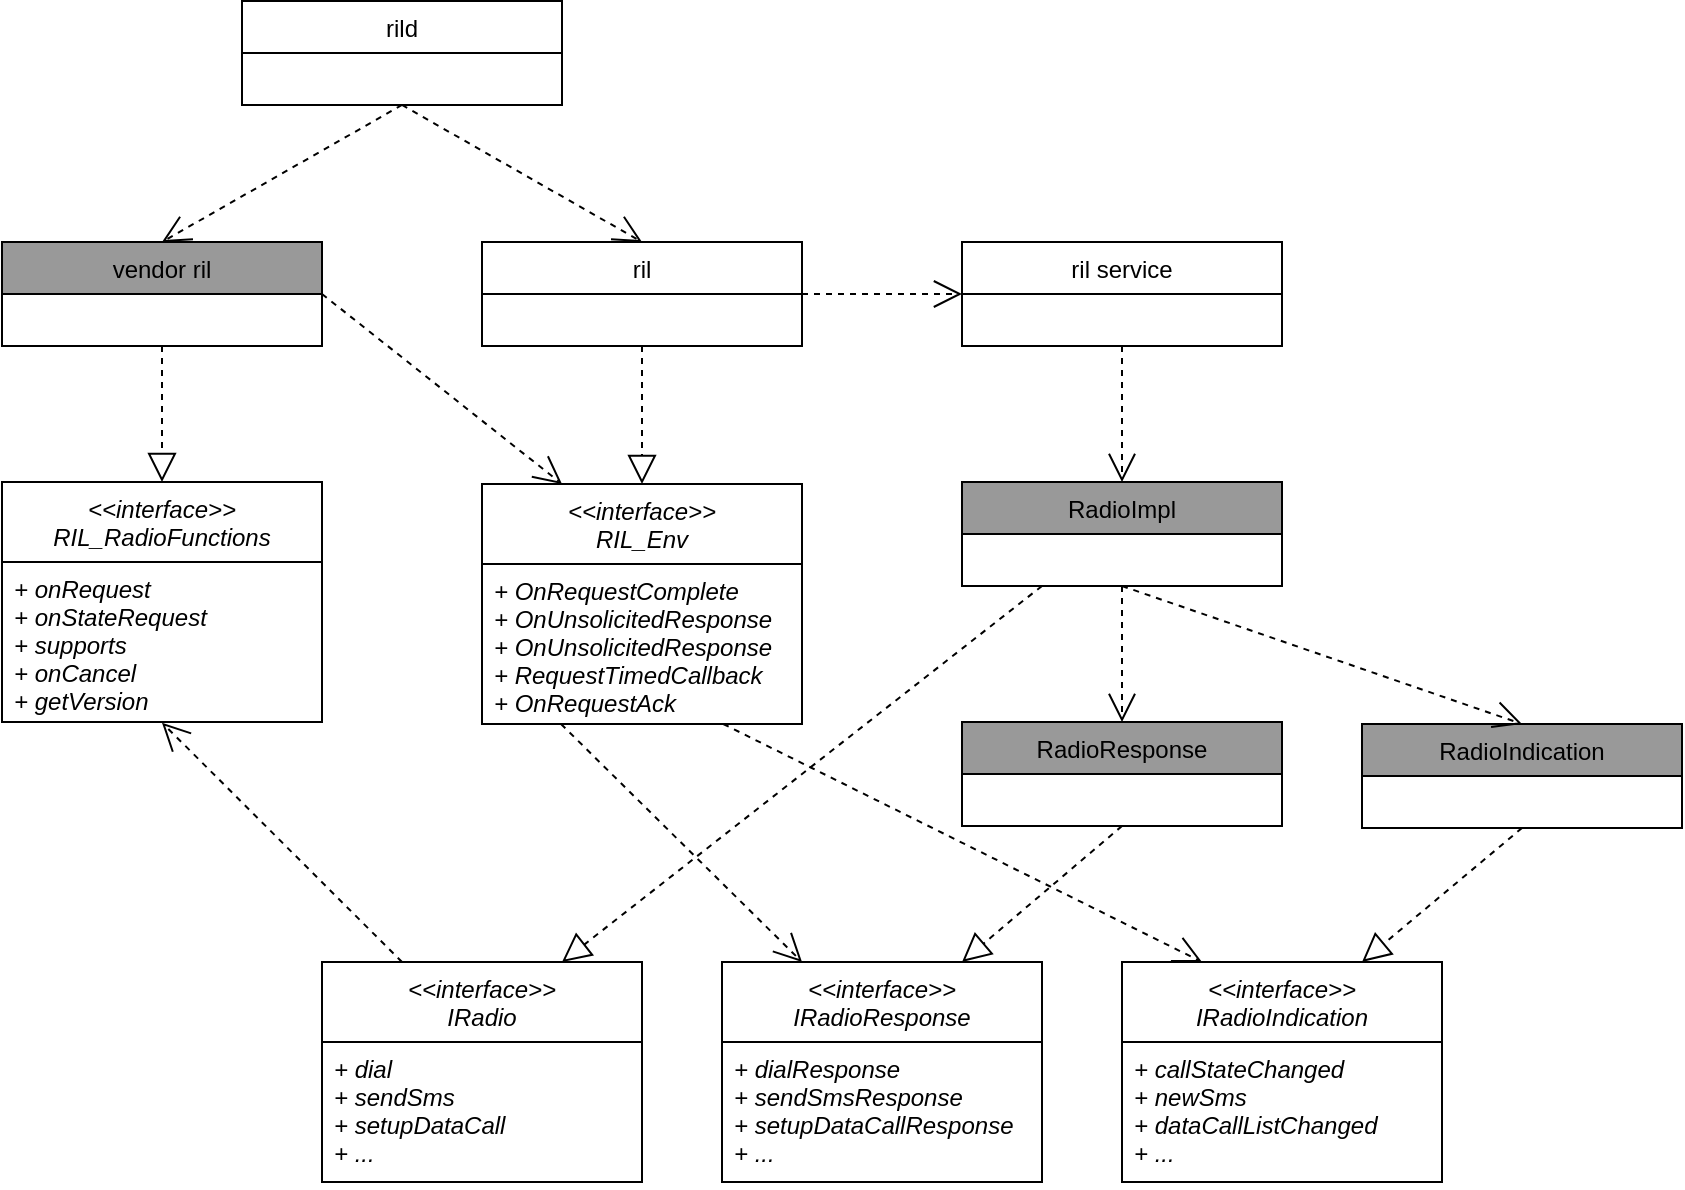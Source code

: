<mxfile version="12.0.2" type="device" pages="1"><diagram id="HmWh5IlTdXiSQMPUUh-d" name="Page-1"><mxGraphModel dx="1185" dy="1797" grid="1" gridSize="10" guides="1" tooltips="1" connect="1" arrows="1" fold="1" page="1" pageScale="1" pageWidth="827" pageHeight="1169" math="0" shadow="0"><root><mxCell id="0"/><mxCell id="1" parent="0"/><mxCell id="Ei1LKKe3Ay6bZ2blesns-51" value="&lt;&lt;interface&gt;&gt;&#10;RIL_Env" style="swimlane;fontStyle=2;childLayout=stackLayout;horizontal=1;startSize=40;fillColor=none;horizontalStack=0;resizeParent=1;resizeParentMax=0;resizeLast=0;collapsible=1;marginBottom=0;" parent="1" vertex="1"><mxGeometry x="480" y="241" width="160" height="120" as="geometry"><mxRectangle x="240" y="40" width="90" height="26" as="alternateBounds"/></mxGeometry></mxCell><mxCell id="Ei1LKKe3Ay6bZ2blesns-52" value="+ OnRequestComplete&#10;+ OnUnsolicitedResponse&#10;+ OnUnsolicitedResponse&#10;+ RequestTimedCallback&#10;+ OnRequestAck" style="text;strokeColor=none;fillColor=none;align=left;verticalAlign=top;spacingLeft=4;spacingRight=4;overflow=hidden;rotatable=0;points=[[0,0.5],[1,0.5]];portConstraint=eastwest;fontStyle=2" parent="Ei1LKKe3Ay6bZ2blesns-51" vertex="1"><mxGeometry y="40" width="160" height="80" as="geometry"/></mxCell><mxCell id="Ei1LKKe3Ay6bZ2blesns-53" value="" style="endArrow=open;endSize=12;dashed=1;html=1;entryX=0.25;entryY=0;entryDx=0;entryDy=0;exitX=1;exitY=0.5;exitDx=0;exitDy=0;" parent="1" source="Ei1LKKe3Ay6bZ2blesns-64" target="Ei1LKKe3Ay6bZ2blesns-51" edge="1"><mxGeometry width="160" relative="1" as="geometry"><mxPoint x="240" y="340" as="sourcePoint"/><mxPoint x="400" y="340" as="targetPoint"/></mxGeometry></mxCell><mxCell id="Ei1LKKe3Ay6bZ2blesns-58" value="rild" style="swimlane;fontStyle=0;childLayout=stackLayout;horizontal=1;startSize=26;fillColor=none;horizontalStack=0;resizeParent=1;resizeParentMax=0;resizeLast=0;collapsible=1;marginBottom=0;" parent="1" vertex="1"><mxGeometry x="360" y="-0.5" width="160" height="52" as="geometry"/></mxCell><mxCell id="Ei1LKKe3Ay6bZ2blesns-62" value="ril" style="swimlane;fontStyle=0;childLayout=stackLayout;horizontal=1;startSize=26;fillColor=none;horizontalStack=0;resizeParent=1;resizeParentMax=0;resizeLast=0;collapsible=1;marginBottom=0;" parent="1" vertex="1"><mxGeometry x="480" y="120" width="160" height="52" as="geometry"/></mxCell><mxCell id="Ei1LKKe3Ay6bZ2blesns-63" value="" style="endArrow=block;dashed=1;endFill=0;endSize=12;html=1;entryX=0.5;entryY=0;entryDx=0;entryDy=0;exitX=0.5;exitY=1;exitDx=0;exitDy=0;" parent="1" source="Ei1LKKe3Ay6bZ2blesns-62" target="Ei1LKKe3Ay6bZ2blesns-51" edge="1"><mxGeometry width="160" relative="1" as="geometry"><mxPoint x="240" y="350" as="sourcePoint"/><mxPoint x="400" y="350" as="targetPoint"/></mxGeometry></mxCell><mxCell id="Ei1LKKe3Ay6bZ2blesns-64" value="vendor ril" style="swimlane;fontStyle=0;childLayout=stackLayout;horizontal=1;startSize=26;fillColor=#999999;horizontalStack=0;resizeParent=1;resizeParentMax=0;resizeLast=0;collapsible=1;marginBottom=0;" parent="1" vertex="1"><mxGeometry x="240" y="120" width="160" height="52" as="geometry"/></mxCell><mxCell id="Ei1LKKe3Ay6bZ2blesns-66" value="" style="endArrow=open;endSize=12;dashed=1;html=1;exitX=0.5;exitY=1;exitDx=0;exitDy=0;entryX=0.5;entryY=0;entryDx=0;entryDy=0;" parent="1" source="Ei1LKKe3Ay6bZ2blesns-58" target="Ei1LKKe3Ay6bZ2blesns-64" edge="1"><mxGeometry width="160" relative="1" as="geometry"><mxPoint x="350" y="130" as="sourcePoint"/><mxPoint x="350" y="210" as="targetPoint"/></mxGeometry></mxCell><mxCell id="Ei1LKKe3Ay6bZ2blesns-71" value="&lt;&lt;interface&gt;&gt;&#10;RIL_RadioFunctions" style="swimlane;fontStyle=2;childLayout=stackLayout;horizontal=1;startSize=40;fillColor=none;horizontalStack=0;resizeParent=1;resizeParentMax=0;resizeLast=0;collapsible=1;marginBottom=0;" parent="1" vertex="1"><mxGeometry x="240" y="240" width="160" height="120" as="geometry"><mxRectangle x="240" y="40" width="90" height="26" as="alternateBounds"/></mxGeometry></mxCell><mxCell id="Ei1LKKe3Ay6bZ2blesns-72" value="+ onRequest&#10;+ onStateRequest&#10;+ supports&#10;+ onCancel&#10;+ getVersion" style="text;strokeColor=none;fillColor=none;align=left;verticalAlign=top;spacingLeft=4;spacingRight=4;overflow=hidden;rotatable=0;points=[[0,0.5],[1,0.5]];portConstraint=eastwest;fontStyle=2" parent="Ei1LKKe3Ay6bZ2blesns-71" vertex="1"><mxGeometry y="40" width="160" height="80" as="geometry"/></mxCell><mxCell id="Ei1LKKe3Ay6bZ2blesns-73" value="" style="endArrow=block;dashed=1;endFill=0;endSize=12;html=1;entryX=0.5;entryY=0;entryDx=0;entryDy=0;exitX=0.5;exitY=1;exitDx=0;exitDy=0;" parent="1" source="Ei1LKKe3Ay6bZ2blesns-64" target="Ei1LKKe3Ay6bZ2blesns-71" edge="1"><mxGeometry width="160" relative="1" as="geometry"><mxPoint x="530" y="290" as="sourcePoint"/><mxPoint x="450" y="290" as="targetPoint"/></mxGeometry></mxCell><mxCell id="Ei1LKKe3Ay6bZ2blesns-75" value="" style="endArrow=open;endSize=12;dashed=1;html=1;exitX=0.5;exitY=1;exitDx=0;exitDy=0;entryX=0.5;entryY=0;entryDx=0;entryDy=0;" parent="1" source="Ei1LKKe3Ay6bZ2blesns-58" target="Ei1LKKe3Ay6bZ2blesns-62" edge="1"><mxGeometry width="160" relative="1" as="geometry"><mxPoint x="450" y="61.5" as="sourcePoint"/><mxPoint x="330" y="130" as="targetPoint"/></mxGeometry></mxCell><mxCell id="Ei1LKKe3Ay6bZ2blesns-80" value="ril service" style="swimlane;fontStyle=0;childLayout=stackLayout;horizontal=1;startSize=26;fillColor=none;horizontalStack=0;resizeParent=1;resizeParentMax=0;resizeLast=0;collapsible=1;marginBottom=0;" parent="1" vertex="1"><mxGeometry x="720" y="120" width="160" height="52" as="geometry"/></mxCell><mxCell id="Ei1LKKe3Ay6bZ2blesns-81" value="" style="endArrow=open;endSize=12;dashed=1;html=1;exitX=1;exitY=0.5;exitDx=0;exitDy=0;entryX=0;entryY=0.5;entryDx=0;entryDy=0;" parent="1" source="Ei1LKKe3Ay6bZ2blesns-62" target="Ei1LKKe3Ay6bZ2blesns-80" edge="1"><mxGeometry width="160" relative="1" as="geometry"><mxPoint x="700" y="180.0" as="sourcePoint"/><mxPoint x="820" y="248.5" as="targetPoint"/></mxGeometry></mxCell><mxCell id="Ei1LKKe3Ay6bZ2blesns-84" value="&lt;&lt;interface&gt;&gt;&#10;IRadio" style="swimlane;fontStyle=2;childLayout=stackLayout;horizontal=1;startSize=40;fillColor=none;horizontalStack=0;resizeParent=1;resizeParentMax=0;resizeLast=0;collapsible=1;marginBottom=0;" parent="1" vertex="1"><mxGeometry x="400" y="480" width="160" height="110" as="geometry"><mxRectangle x="240" y="40" width="90" height="26" as="alternateBounds"/></mxGeometry></mxCell><mxCell id="Ei1LKKe3Ay6bZ2blesns-85" value="+ dial&#10;+ sendSms&#10;+ setupDataCall&#10;+ ..." style="text;strokeColor=none;fillColor=none;align=left;verticalAlign=top;spacingLeft=4;spacingRight=4;overflow=hidden;rotatable=0;points=[[0,0.5],[1,0.5]];portConstraint=eastwest;fontStyle=2" parent="Ei1LKKe3Ay6bZ2blesns-84" vertex="1"><mxGeometry y="40" width="160" height="70" as="geometry"/></mxCell><mxCell id="Ei1LKKe3Ay6bZ2blesns-86" value="" style="endArrow=block;dashed=1;endFill=0;endSize=12;html=1;entryX=0.75;entryY=0;entryDx=0;entryDy=0;exitX=0.25;exitY=1;exitDx=0;exitDy=0;" parent="1" source="Ei1LKKe3Ay6bZ2blesns-97" target="Ei1LKKe3Ay6bZ2blesns-84" edge="1"><mxGeometry width="160" relative="1" as="geometry"><mxPoint x="790" y="180" as="sourcePoint"/><mxPoint x="790" y="248.5" as="targetPoint"/></mxGeometry></mxCell><mxCell id="Ei1LKKe3Ay6bZ2blesns-91" value="&lt;&lt;interface&gt;&gt;&#10;IRadioResponse" style="swimlane;fontStyle=2;childLayout=stackLayout;horizontal=1;startSize=40;fillColor=none;horizontalStack=0;resizeParent=1;resizeParentMax=0;resizeLast=0;collapsible=1;marginBottom=0;" parent="1" vertex="1"><mxGeometry x="600" y="480" width="160" height="110" as="geometry"><mxRectangle x="240" y="40" width="90" height="26" as="alternateBounds"/></mxGeometry></mxCell><mxCell id="Ei1LKKe3Ay6bZ2blesns-92" value="+ dialResponse&#10;+ sendSmsResponse&#10;+ setupDataCallResponse&#10;+ ..." style="text;strokeColor=none;fillColor=none;align=left;verticalAlign=top;spacingLeft=4;spacingRight=4;overflow=hidden;rotatable=0;points=[[0,0.5],[1,0.5]];portConstraint=eastwest;fontStyle=2" parent="Ei1LKKe3Ay6bZ2blesns-91" vertex="1"><mxGeometry y="40" width="160" height="70" as="geometry"/></mxCell><mxCell id="Ei1LKKe3Ay6bZ2blesns-93" value="&lt;&lt;interface&gt;&gt;&#10;IRadioIndication" style="swimlane;fontStyle=2;childLayout=stackLayout;horizontal=1;startSize=40;fillColor=none;horizontalStack=0;resizeParent=1;resizeParentMax=0;resizeLast=0;collapsible=1;marginBottom=0;" parent="1" vertex="1"><mxGeometry x="800" y="480" width="160" height="110" as="geometry"><mxRectangle x="240" y="40" width="90" height="26" as="alternateBounds"/></mxGeometry></mxCell><mxCell id="Ei1LKKe3Ay6bZ2blesns-94" value="+ callStateChanged&#10;+ newSms&#10;+ dataCallListChanged&#10;+ ..." style="text;strokeColor=none;fillColor=none;align=left;verticalAlign=top;spacingLeft=4;spacingRight=4;overflow=hidden;rotatable=0;points=[[0,0.5],[1,0.5]];portConstraint=eastwest;fontStyle=2" parent="Ei1LKKe3Ay6bZ2blesns-93" vertex="1"><mxGeometry y="40" width="160" height="70" as="geometry"/></mxCell><mxCell id="Ei1LKKe3Ay6bZ2blesns-95" value="" style="endArrow=block;dashed=1;endFill=0;endSize=12;html=1;entryX=0.75;entryY=0;entryDx=0;entryDy=0;exitX=0.5;exitY=1;exitDx=0;exitDy=0;" parent="1" source="Ei1LKKe3Ay6bZ2blesns-98" target="Ei1LKKe3Ay6bZ2blesns-91" edge="1"><mxGeometry width="160" relative="1" as="geometry"><mxPoint x="1150" y="420" as="sourcePoint"/><mxPoint x="970" y="45.0" as="targetPoint"/></mxGeometry></mxCell><mxCell id="Ei1LKKe3Ay6bZ2blesns-96" value="" style="endArrow=block;dashed=1;endFill=0;endSize=12;html=1;exitX=0.5;exitY=1;exitDx=0;exitDy=0;entryX=0.75;entryY=0;entryDx=0;entryDy=0;" parent="1" source="Ei1LKKe3Ay6bZ2blesns-99" target="Ei1LKKe3Ay6bZ2blesns-93" edge="1"><mxGeometry width="160" relative="1" as="geometry"><mxPoint x="890" y="156" as="sourcePoint"/><mxPoint x="970" y="176" as="targetPoint"/></mxGeometry></mxCell><mxCell id="Ei1LKKe3Ay6bZ2blesns-98" value="RadioResponse" style="swimlane;fontStyle=0;childLayout=stackLayout;horizontal=1;startSize=26;fillColor=#999999;horizontalStack=0;resizeParent=1;resizeParentMax=0;resizeLast=0;collapsible=1;marginBottom=0;" parent="1" vertex="1"><mxGeometry x="720" y="360" width="160" height="52" as="geometry"/></mxCell><mxCell id="Ei1LKKe3Ay6bZ2blesns-99" value="RadioIndication" style="swimlane;fontStyle=0;childLayout=stackLayout;horizontal=1;startSize=26;fillColor=#999999;horizontalStack=0;resizeParent=1;resizeParentMax=0;resizeLast=0;collapsible=1;marginBottom=0;" parent="1" vertex="1"><mxGeometry x="920" y="361" width="160" height="52" as="geometry"/></mxCell><mxCell id="Ei1LKKe3Ay6bZ2blesns-97" value="RadioImpl" style="swimlane;fontStyle=0;childLayout=stackLayout;horizontal=1;startSize=26;fillColor=#999999;horizontalStack=0;resizeParent=1;resizeParentMax=0;resizeLast=0;collapsible=1;marginBottom=0;" parent="1" vertex="1"><mxGeometry x="720" y="240" width="160" height="52" as="geometry"/></mxCell><mxCell id="Ei1LKKe3Ay6bZ2blesns-101" value="" style="endArrow=open;endSize=12;dashed=1;html=1;exitX=0.5;exitY=1;exitDx=0;exitDy=0;entryX=0.5;entryY=0;entryDx=0;entryDy=0;" parent="1" source="Ei1LKKe3Ay6bZ2blesns-80" target="Ei1LKKe3Ay6bZ2blesns-97" edge="1"><mxGeometry width="160" relative="1" as="geometry"><mxPoint x="775" y="180.0" as="sourcePoint"/><mxPoint x="585" y="248.0" as="targetPoint"/></mxGeometry></mxCell><mxCell id="Ei1LKKe3Ay6bZ2blesns-112" value="" style="endArrow=open;endSize=12;dashed=1;html=1;exitX=0.5;exitY=1;exitDx=0;exitDy=0;entryX=0.5;entryY=0;entryDx=0;entryDy=0;" parent="1" source="Ei1LKKe3Ay6bZ2blesns-97" target="Ei1LKKe3Ay6bZ2blesns-98" edge="1"><mxGeometry width="160" relative="1" as="geometry"><mxPoint x="810" y="182" as="sourcePoint"/><mxPoint x="810" y="250" as="targetPoint"/></mxGeometry></mxCell><mxCell id="Ei1LKKe3Ay6bZ2blesns-113" value="" style="endArrow=open;endSize=12;dashed=1;html=1;exitX=0.5;exitY=1;exitDx=0;exitDy=0;entryX=0.5;entryY=0;entryDx=0;entryDy=0;" parent="1" source="Ei1LKKe3Ay6bZ2blesns-97" target="Ei1LKKe3Ay6bZ2blesns-99" edge="1"><mxGeometry width="160" relative="1" as="geometry"><mxPoint x="810" y="302" as="sourcePoint"/><mxPoint x="810" y="370" as="targetPoint"/></mxGeometry></mxCell><mxCell id="UN1cknGEkkYfQ7PNHFIl-1" value="" style="endArrow=open;endSize=12;dashed=1;html=1;entryX=0.25;entryY=0;entryDx=0;entryDy=0;exitX=0.247;exitY=1;exitDx=0;exitDy=0;exitPerimeter=0;" edge="1" parent="1" source="Ei1LKKe3Ay6bZ2blesns-52" target="Ei1LKKe3Ay6bZ2blesns-91"><mxGeometry width="160" relative="1" as="geometry"><mxPoint x="490" y="400" as="sourcePoint"/><mxPoint x="520" y="370" as="targetPoint"/></mxGeometry></mxCell><mxCell id="UN1cknGEkkYfQ7PNHFIl-2" value="" style="endArrow=open;endSize=12;dashed=1;html=1;exitX=0.754;exitY=1;exitDx=0;exitDy=0;exitPerimeter=0;entryX=0.25;entryY=0;entryDx=0;entryDy=0;" edge="1" parent="1" source="Ei1LKKe3Ay6bZ2blesns-52" target="Ei1LKKe3Ay6bZ2blesns-93"><mxGeometry width="160" relative="1" as="geometry"><mxPoint x="810" y="490" as="sourcePoint"/><mxPoint x="690" y="430" as="targetPoint"/></mxGeometry></mxCell><mxCell id="UN1cknGEkkYfQ7PNHFIl-3" value="" style="endArrow=open;endSize=12;dashed=1;html=1;exitX=0.25;exitY=0;exitDx=0;exitDy=0;entryX=0.5;entryY=1.004;entryDx=0;entryDy=0;entryPerimeter=0;" edge="1" parent="1" source="Ei1LKKe3Ay6bZ2blesns-84" target="Ei1LKKe3Ay6bZ2blesns-72"><mxGeometry width="160" relative="1" as="geometry"><mxPoint x="810" y="490" as="sourcePoint"/><mxPoint x="530.48" y="370.92" as="targetPoint"/></mxGeometry></mxCell></root></mxGraphModel></diagram></mxfile>